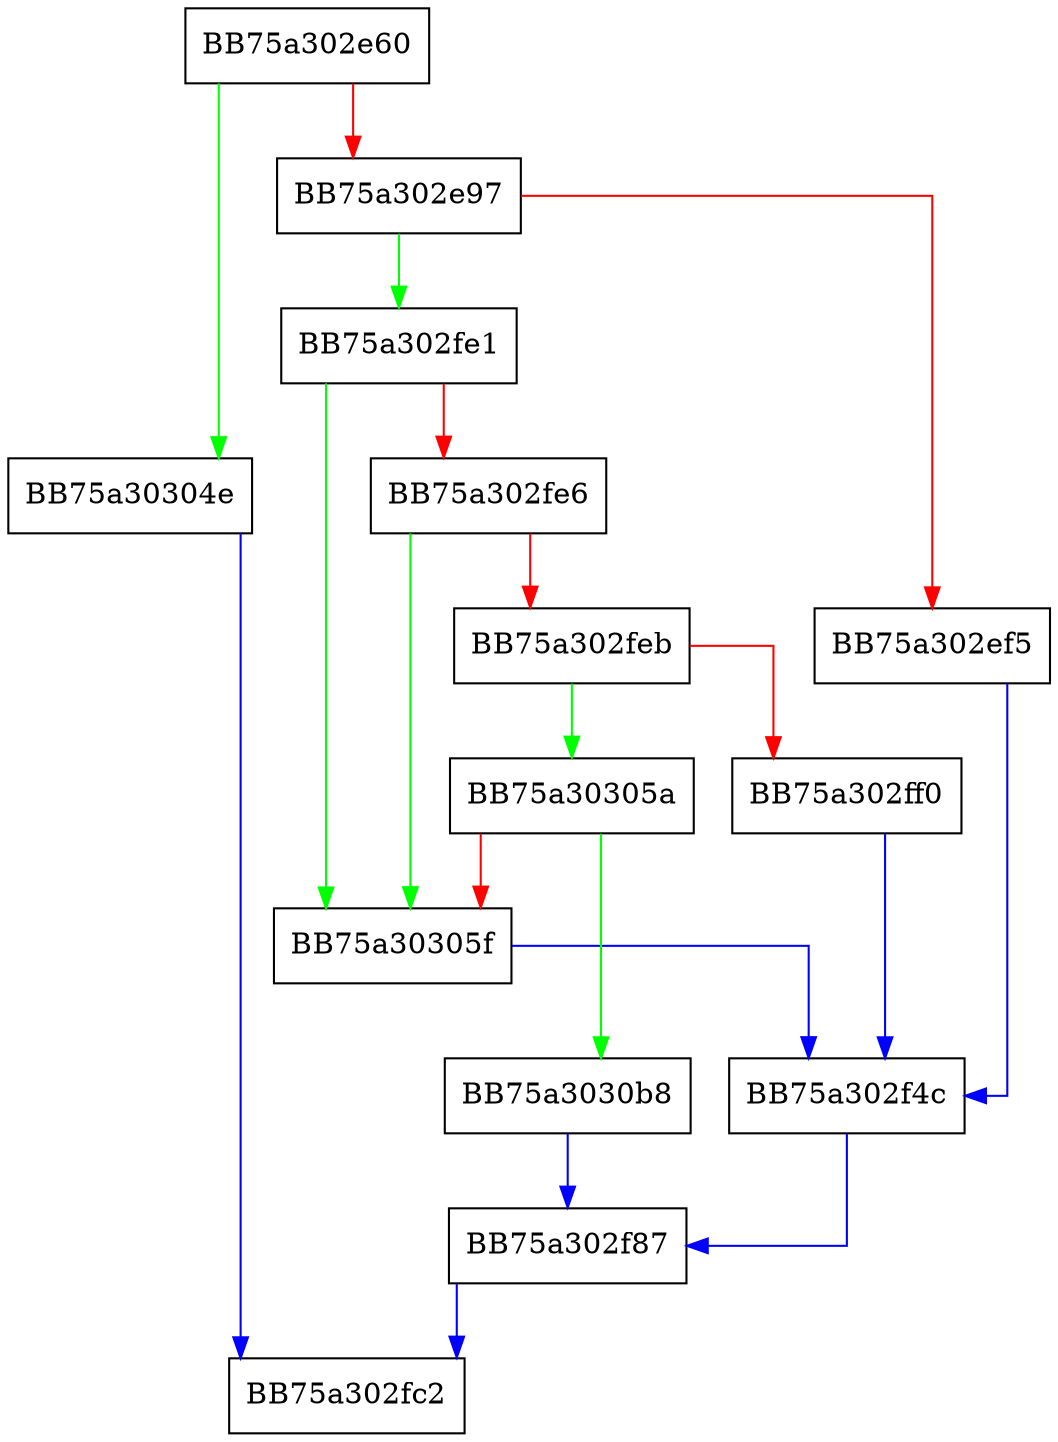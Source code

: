 digraph msil_emit_ALU {
  node [shape="box"];
  graph [splines=ortho];
  BB75a302e60 -> BB75a30304e [color="green"];
  BB75a302e60 -> BB75a302e97 [color="red"];
  BB75a302e97 -> BB75a302fe1 [color="green"];
  BB75a302e97 -> BB75a302ef5 [color="red"];
  BB75a302ef5 -> BB75a302f4c [color="blue"];
  BB75a302f4c -> BB75a302f87 [color="blue"];
  BB75a302f87 -> BB75a302fc2 [color="blue"];
  BB75a302fe1 -> BB75a30305f [color="green"];
  BB75a302fe1 -> BB75a302fe6 [color="red"];
  BB75a302fe6 -> BB75a30305f [color="green"];
  BB75a302fe6 -> BB75a302feb [color="red"];
  BB75a302feb -> BB75a30305a [color="green"];
  BB75a302feb -> BB75a302ff0 [color="red"];
  BB75a302ff0 -> BB75a302f4c [color="blue"];
  BB75a30304e -> BB75a302fc2 [color="blue"];
  BB75a30305a -> BB75a3030b8 [color="green"];
  BB75a30305a -> BB75a30305f [color="red"];
  BB75a30305f -> BB75a302f4c [color="blue"];
  BB75a3030b8 -> BB75a302f87 [color="blue"];
}